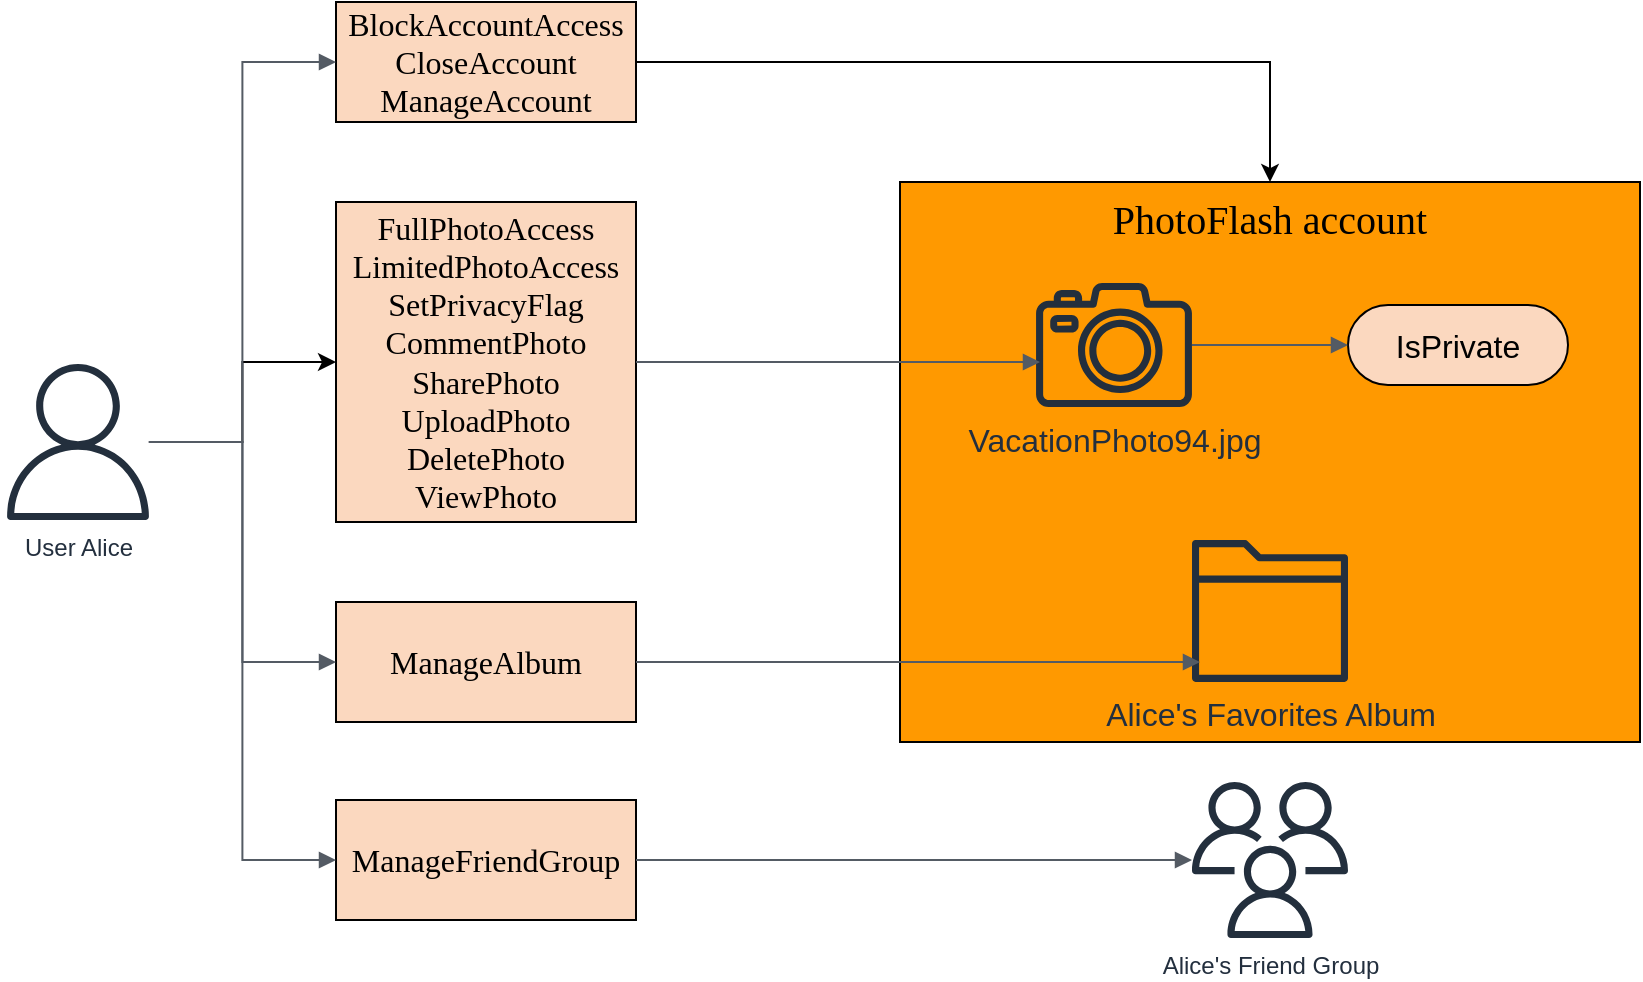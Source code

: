<mxfile version="21.3.8" type="device">
  <diagram id="wUNmNfK328Jh42Ju8sjT" name="Page-1">
    <mxGraphModel dx="2924" dy="2224" grid="1" gridSize="10" guides="1" tooltips="1" connect="1" arrows="1" fold="1" page="1" pageScale="1" pageWidth="850" pageHeight="1100" math="0" shadow="0">
      <root>
        <mxCell id="0" />
        <mxCell id="1" parent="0" />
        <mxCell id="A7fe_lxEOW-8Zb_irczX-13" value="" style="edgeStyle=orthogonalEdgeStyle;rounded=0;orthogonalLoop=1;jettySize=auto;html=1;" edge="1" parent="1" source="fro3XcG9FiIzpfNefGbT-31" target="A7fe_lxEOW-8Zb_irczX-7">
          <mxGeometry relative="1" as="geometry" />
        </mxCell>
        <mxCell id="fro3XcG9FiIzpfNefGbT-31" value="User Alice" style="sketch=0;outlineConnect=0;fontColor=#232F3E;gradientColor=none;fillColor=#232F3D;strokeColor=none;dashed=0;verticalLabelPosition=bottom;verticalAlign=top;align=center;html=1;fontSize=12;fontStyle=0;aspect=fixed;pointerEvents=1;shape=mxgraph.aws4.user;" parent="1" vertex="1">
          <mxGeometry x="-800" y="151" width="78" height="78" as="geometry" />
        </mxCell>
        <mxCell id="fro3XcG9FiIzpfNefGbT-36" value="Alice&#39;s Friend Group" style="sketch=0;outlineConnect=0;fontColor=#232F3E;gradientColor=none;fillColor=#232F3D;strokeColor=none;dashed=0;verticalLabelPosition=bottom;verticalAlign=top;align=center;html=1;fontSize=12;fontStyle=0;aspect=fixed;pointerEvents=1;shape=mxgraph.aws4.users;strokeWidth=2;" parent="1" vertex="1">
          <mxGeometry x="-204" y="360" width="78" height="78" as="geometry" />
        </mxCell>
        <mxCell id="A7fe_lxEOW-8Zb_irczX-4" value="&lt;font face=&quot;Amazon Ember&quot; style=&quot;font-size: 16px;&quot;&gt;ManageAlbum&lt;/font&gt;" style="rounded=0;whiteSpace=wrap;html=1;fillColor=#fbd8bf;strokeColor=#000000;" vertex="1" parent="1">
          <mxGeometry x="-632" y="270" width="150" height="60" as="geometry" />
        </mxCell>
        <mxCell id="A7fe_lxEOW-8Zb_irczX-5" value="" style="group" vertex="1" connectable="0" parent="1">
          <mxGeometry x="-350" y="60" width="370" height="280" as="geometry" />
        </mxCell>
        <mxCell id="A7fe_lxEOW-8Zb_irczX-1" value="&lt;font face=&quot;Amazon Ember&quot; style=&quot;font-size: 20px;&quot;&gt;PhotoFlash account&lt;/font&gt;" style="rounded=0;whiteSpace=wrap;html=1;fillColor=#ff9900;strokeColor=#000000;verticalAlign=top;" vertex="1" parent="A7fe_lxEOW-8Zb_irczX-5">
          <mxGeometry width="370" height="280" as="geometry" />
        </mxCell>
        <mxCell id="fro3XcG9FiIzpfNefGbT-38" value="&lt;font style=&quot;font-size: 16px;&quot;&gt;IsPrivate&lt;/font&gt;" style="whiteSpace=wrap;html=1;rounded=1;arcSize=50;align=center;verticalAlign=middle;strokeWidth=1;autosize=1;spacing=4;treeFolding=1;treeMoving=1;newEdgeStyle={&quot;edgeStyle&quot;:&quot;entityRelationEdgeStyle&quot;,&quot;startArrow&quot;:&quot;none&quot;,&quot;endArrow&quot;:&quot;none&quot;,&quot;segment&quot;:10,&quot;curved&quot;:1};labelBackgroundColor=none;fillColor=#FBD8BF;" parent="A7fe_lxEOW-8Zb_irczX-5" vertex="1">
          <mxGeometry x="224" y="61.5" width="110" height="40" as="geometry" />
        </mxCell>
        <mxCell id="A7fe_lxEOW-8Zb_irczX-2" value="&lt;font style=&quot;font-size: 16px;&quot;&gt;Alice&#39;s Favorites Album&lt;/font&gt;" style="sketch=0;outlineConnect=0;fontColor=#232F3E;gradientColor=none;fillColor=#232F3D;strokeColor=none;dashed=0;verticalLabelPosition=bottom;verticalAlign=top;align=center;html=1;fontSize=12;fontStyle=0;aspect=fixed;pointerEvents=1;shape=mxgraph.aws4.folder;" vertex="1" parent="A7fe_lxEOW-8Zb_irczX-5">
          <mxGeometry x="146" y="179" width="78" height="71" as="geometry" />
        </mxCell>
        <mxCell id="A7fe_lxEOW-8Zb_irczX-3" value="&lt;font style=&quot;font-size: 16px;&quot;&gt;VacationPhoto94.jpg&lt;/font&gt;" style="sketch=0;outlineConnect=0;fontColor=#232F3E;gradientColor=none;fillColor=#232F3D;strokeColor=none;dashed=0;verticalLabelPosition=bottom;verticalAlign=top;align=center;html=1;fontSize=12;fontStyle=0;aspect=fixed;pointerEvents=1;shape=mxgraph.aws4.camera2;" vertex="1" parent="A7fe_lxEOW-8Zb_irczX-5">
          <mxGeometry x="68" y="50.5" width="78" height="62" as="geometry" />
        </mxCell>
        <mxCell id="A7fe_lxEOW-8Zb_irczX-25" value="" style="edgeStyle=orthogonalEdgeStyle;html=1;endArrow=block;elbow=vertical;startArrow=none;endFill=1;strokeColor=#545B64;rounded=0;entryX=0;entryY=0.5;entryDx=0;entryDy=0;" edge="1" parent="A7fe_lxEOW-8Zb_irczX-5" source="A7fe_lxEOW-8Zb_irczX-3" target="fro3XcG9FiIzpfNefGbT-38">
          <mxGeometry width="100" relative="1" as="geometry">
            <mxPoint x="340" y="300" as="sourcePoint" />
            <mxPoint x="440" y="300" as="targetPoint" />
          </mxGeometry>
        </mxCell>
        <mxCell id="A7fe_lxEOW-8Zb_irczX-6" value="&lt;font face=&quot;Amazon Ember&quot; style=&quot;font-size: 16px;&quot;&gt;ManageFriendGroup&lt;/font&gt;" style="rounded=0;whiteSpace=wrap;html=1;fillColor=#fbd8bf;strokeColor=#000000;" vertex="1" parent="1">
          <mxGeometry x="-632" y="369" width="150" height="60" as="geometry" />
        </mxCell>
        <mxCell id="A7fe_lxEOW-8Zb_irczX-7" value="&lt;font face=&quot;Amazon Ember&quot; style=&quot;font-size: 16px;&quot;&gt;FullPhotoAccess&lt;br&gt;LimitedPhotoAccess&lt;br&gt;SetPrivacyFlag&lt;br&gt;CommentPhoto&lt;br&gt;SharePhoto&lt;br&gt;UploadPhoto&lt;br&gt;DeletePhoto&lt;br&gt;ViewPhoto&lt;br&gt;&lt;/font&gt;" style="rounded=0;whiteSpace=wrap;html=1;fillColor=#fbd8bf;strokeColor=#000000;" vertex="1" parent="1">
          <mxGeometry x="-632" y="70" width="150" height="160" as="geometry" />
        </mxCell>
        <mxCell id="A7fe_lxEOW-8Zb_irczX-17" style="edgeStyle=orthogonalEdgeStyle;rounded=0;orthogonalLoop=1;jettySize=auto;html=1;exitX=1;exitY=0.5;exitDx=0;exitDy=0;entryX=0.5;entryY=0;entryDx=0;entryDy=0;" edge="1" parent="1" source="A7fe_lxEOW-8Zb_irczX-8" target="A7fe_lxEOW-8Zb_irczX-1">
          <mxGeometry relative="1" as="geometry" />
        </mxCell>
        <mxCell id="A7fe_lxEOW-8Zb_irczX-8" value="&lt;font face=&quot;Amazon Ember&quot; style=&quot;font-size: 16px;&quot;&gt;BlockAccountAccess&lt;br&gt;CloseAccount&lt;br&gt;ManageAccount&lt;br&gt;&lt;/font&gt;" style="rounded=0;whiteSpace=wrap;html=1;fillColor=#fbd8bf;strokeColor=#000000;" vertex="1" parent="1">
          <mxGeometry x="-632" y="-30" width="150" height="60" as="geometry" />
        </mxCell>
        <mxCell id="A7fe_lxEOW-8Zb_irczX-10" value="" style="edgeStyle=orthogonalEdgeStyle;html=1;endArrow=block;elbow=vertical;startArrow=none;endFill=1;strokeColor=#545B64;rounded=0;exitX=1;exitY=0.5;exitDx=0;exitDy=0;" edge="1" parent="1" source="A7fe_lxEOW-8Zb_irczX-6" target="fro3XcG9FiIzpfNefGbT-36">
          <mxGeometry width="100" relative="1" as="geometry">
            <mxPoint x="-10" y="460" as="sourcePoint" />
            <mxPoint x="90" y="460" as="targetPoint" />
          </mxGeometry>
        </mxCell>
        <mxCell id="A7fe_lxEOW-8Zb_irczX-12" value="" style="edgeStyle=orthogonalEdgeStyle;html=1;endArrow=block;elbow=vertical;startArrow=none;endFill=1;strokeColor=#545B64;rounded=0;exitX=1;exitY=0.5;exitDx=0;exitDy=0;" edge="1" parent="1" source="A7fe_lxEOW-8Zb_irczX-4">
          <mxGeometry width="100" relative="1" as="geometry">
            <mxPoint x="-10" y="460" as="sourcePoint" />
            <mxPoint x="-200" y="300" as="targetPoint" />
          </mxGeometry>
        </mxCell>
        <mxCell id="A7fe_lxEOW-8Zb_irczX-14" value="" style="edgeStyle=orthogonalEdgeStyle;html=1;endArrow=block;elbow=vertical;startArrow=none;endFill=1;strokeColor=#545B64;rounded=0;exitX=1;exitY=0.5;exitDx=0;exitDy=0;" edge="1" parent="1" source="A7fe_lxEOW-8Zb_irczX-7">
          <mxGeometry width="100" relative="1" as="geometry">
            <mxPoint x="-10" y="460" as="sourcePoint" />
            <mxPoint x="-280" y="150" as="targetPoint" />
          </mxGeometry>
        </mxCell>
        <mxCell id="A7fe_lxEOW-8Zb_irczX-20" value="" style="edgeStyle=orthogonalEdgeStyle;html=1;endArrow=block;elbow=vertical;startArrow=none;endFill=1;strokeColor=#545B64;rounded=0;entryX=0;entryY=0.5;entryDx=0;entryDy=0;" edge="1" parent="1" source="fro3XcG9FiIzpfNefGbT-31" target="A7fe_lxEOW-8Zb_irczX-4">
          <mxGeometry width="100" relative="1" as="geometry">
            <mxPoint x="-730" y="340" as="sourcePoint" />
            <mxPoint x="-680" y="320" as="targetPoint" />
          </mxGeometry>
        </mxCell>
        <mxCell id="A7fe_lxEOW-8Zb_irczX-22" value="" style="edgeStyle=orthogonalEdgeStyle;html=1;endArrow=block;elbow=vertical;startArrow=none;endFill=1;strokeColor=#545B64;rounded=0;entryX=0;entryY=0.5;entryDx=0;entryDy=0;" edge="1" parent="1" source="fro3XcG9FiIzpfNefGbT-31" target="A7fe_lxEOW-8Zb_irczX-6">
          <mxGeometry width="100" relative="1" as="geometry">
            <mxPoint x="-740" y="500" as="sourcePoint" />
            <mxPoint x="-640" y="500" as="targetPoint" />
          </mxGeometry>
        </mxCell>
        <mxCell id="A7fe_lxEOW-8Zb_irczX-23" value="" style="edgeStyle=orthogonalEdgeStyle;html=1;endArrow=block;elbow=vertical;startArrow=none;endFill=1;strokeColor=#545B64;rounded=0;entryX=0;entryY=0.5;entryDx=0;entryDy=0;" edge="1" parent="1" source="fro3XcG9FiIzpfNefGbT-31" target="A7fe_lxEOW-8Zb_irczX-8">
          <mxGeometry width="100" relative="1" as="geometry">
            <mxPoint x="-10" y="360" as="sourcePoint" />
            <mxPoint x="90" y="360" as="targetPoint" />
          </mxGeometry>
        </mxCell>
      </root>
    </mxGraphModel>
  </diagram>
</mxfile>
